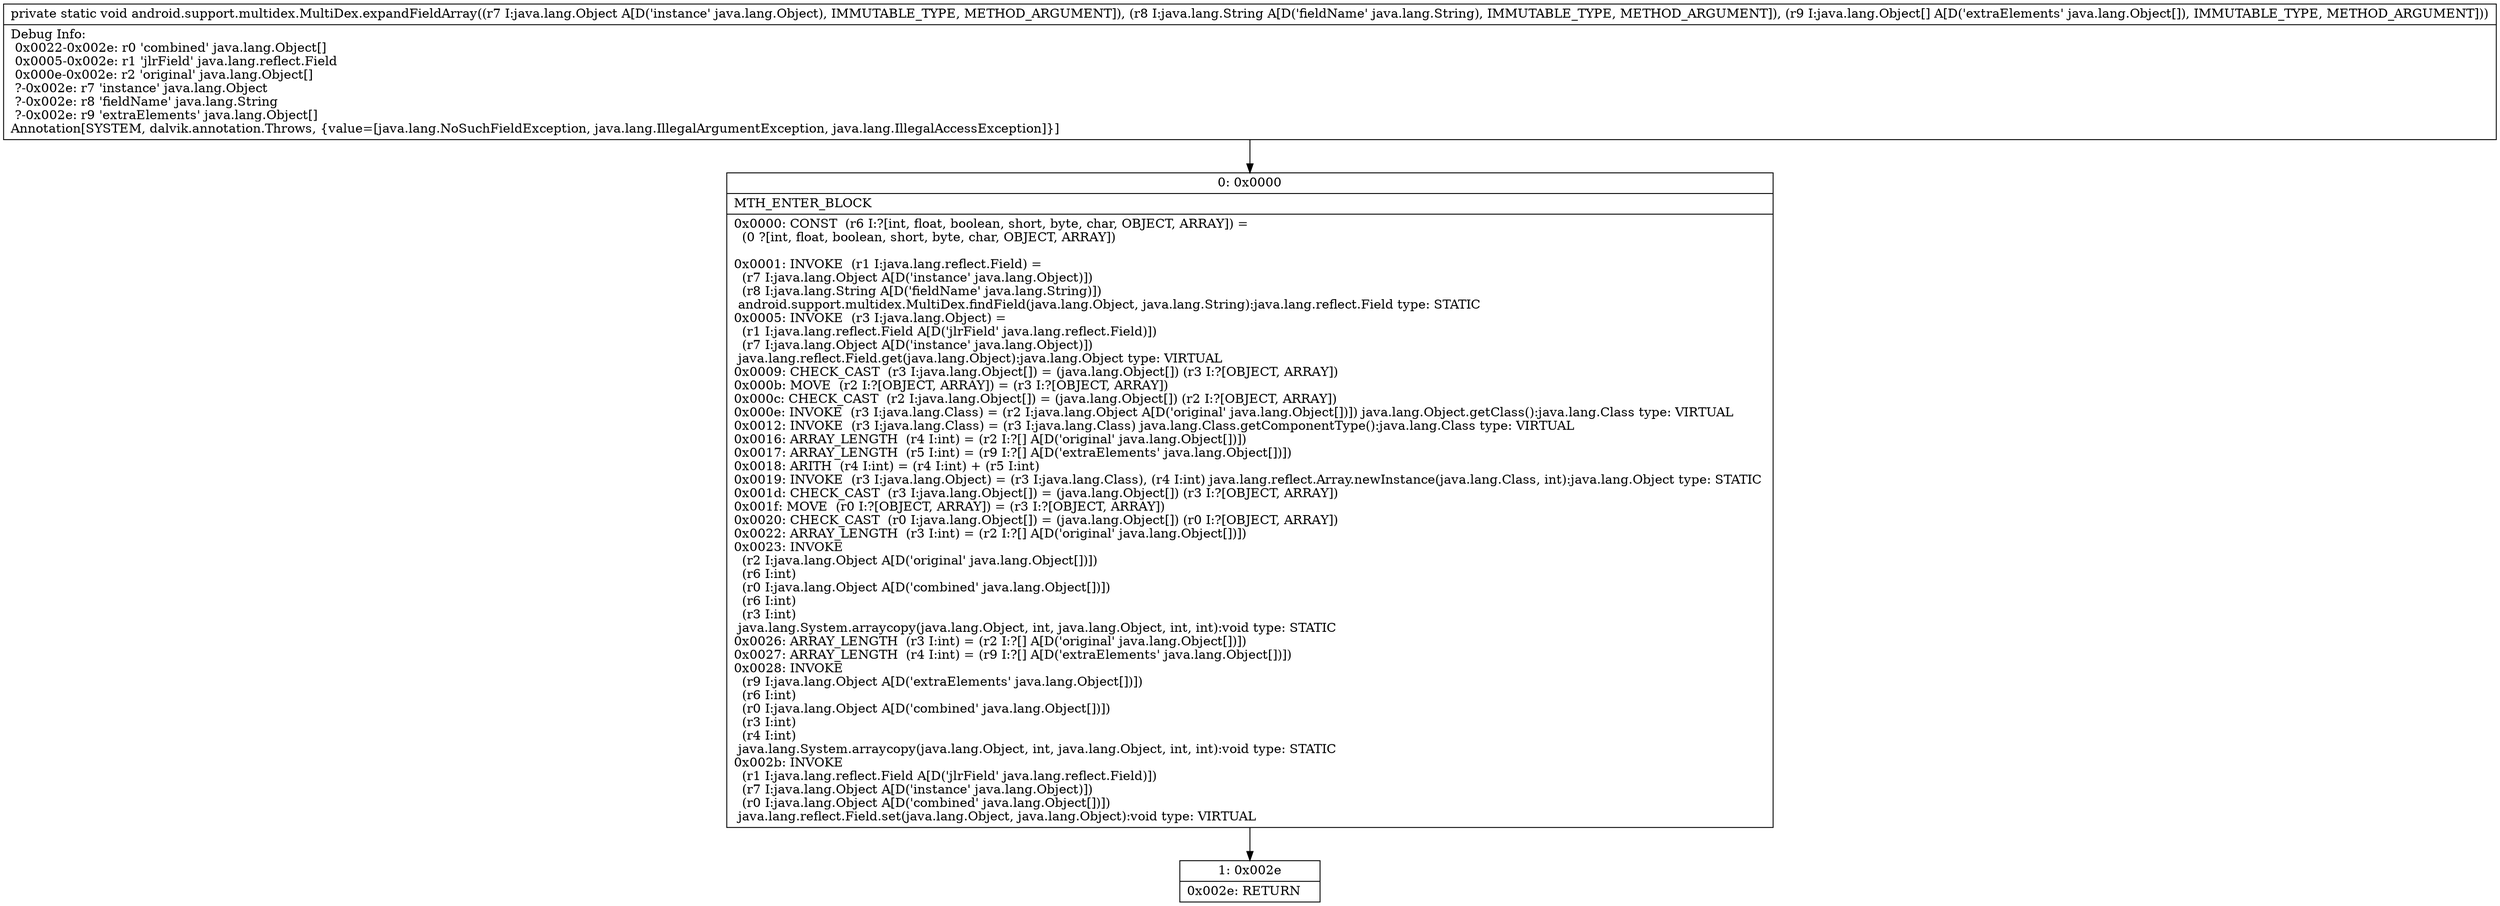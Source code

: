 digraph "CFG forandroid.support.multidex.MultiDex.expandFieldArray(Ljava\/lang\/Object;Ljava\/lang\/String;[Ljava\/lang\/Object;)V" {
Node_0 [shape=record,label="{0\:\ 0x0000|MTH_ENTER_BLOCK\l|0x0000: CONST  (r6 I:?[int, float, boolean, short, byte, char, OBJECT, ARRAY]) = \l  (0 ?[int, float, boolean, short, byte, char, OBJECT, ARRAY])\l \l0x0001: INVOKE  (r1 I:java.lang.reflect.Field) = \l  (r7 I:java.lang.Object A[D('instance' java.lang.Object)])\l  (r8 I:java.lang.String A[D('fieldName' java.lang.String)])\l android.support.multidex.MultiDex.findField(java.lang.Object, java.lang.String):java.lang.reflect.Field type: STATIC \l0x0005: INVOKE  (r3 I:java.lang.Object) = \l  (r1 I:java.lang.reflect.Field A[D('jlrField' java.lang.reflect.Field)])\l  (r7 I:java.lang.Object A[D('instance' java.lang.Object)])\l java.lang.reflect.Field.get(java.lang.Object):java.lang.Object type: VIRTUAL \l0x0009: CHECK_CAST  (r3 I:java.lang.Object[]) = (java.lang.Object[]) (r3 I:?[OBJECT, ARRAY]) \l0x000b: MOVE  (r2 I:?[OBJECT, ARRAY]) = (r3 I:?[OBJECT, ARRAY]) \l0x000c: CHECK_CAST  (r2 I:java.lang.Object[]) = (java.lang.Object[]) (r2 I:?[OBJECT, ARRAY]) \l0x000e: INVOKE  (r3 I:java.lang.Class) = (r2 I:java.lang.Object A[D('original' java.lang.Object[])]) java.lang.Object.getClass():java.lang.Class type: VIRTUAL \l0x0012: INVOKE  (r3 I:java.lang.Class) = (r3 I:java.lang.Class) java.lang.Class.getComponentType():java.lang.Class type: VIRTUAL \l0x0016: ARRAY_LENGTH  (r4 I:int) = (r2 I:?[] A[D('original' java.lang.Object[])]) \l0x0017: ARRAY_LENGTH  (r5 I:int) = (r9 I:?[] A[D('extraElements' java.lang.Object[])]) \l0x0018: ARITH  (r4 I:int) = (r4 I:int) + (r5 I:int) \l0x0019: INVOKE  (r3 I:java.lang.Object) = (r3 I:java.lang.Class), (r4 I:int) java.lang.reflect.Array.newInstance(java.lang.Class, int):java.lang.Object type: STATIC \l0x001d: CHECK_CAST  (r3 I:java.lang.Object[]) = (java.lang.Object[]) (r3 I:?[OBJECT, ARRAY]) \l0x001f: MOVE  (r0 I:?[OBJECT, ARRAY]) = (r3 I:?[OBJECT, ARRAY]) \l0x0020: CHECK_CAST  (r0 I:java.lang.Object[]) = (java.lang.Object[]) (r0 I:?[OBJECT, ARRAY]) \l0x0022: ARRAY_LENGTH  (r3 I:int) = (r2 I:?[] A[D('original' java.lang.Object[])]) \l0x0023: INVOKE  \l  (r2 I:java.lang.Object A[D('original' java.lang.Object[])])\l  (r6 I:int)\l  (r0 I:java.lang.Object A[D('combined' java.lang.Object[])])\l  (r6 I:int)\l  (r3 I:int)\l java.lang.System.arraycopy(java.lang.Object, int, java.lang.Object, int, int):void type: STATIC \l0x0026: ARRAY_LENGTH  (r3 I:int) = (r2 I:?[] A[D('original' java.lang.Object[])]) \l0x0027: ARRAY_LENGTH  (r4 I:int) = (r9 I:?[] A[D('extraElements' java.lang.Object[])]) \l0x0028: INVOKE  \l  (r9 I:java.lang.Object A[D('extraElements' java.lang.Object[])])\l  (r6 I:int)\l  (r0 I:java.lang.Object A[D('combined' java.lang.Object[])])\l  (r3 I:int)\l  (r4 I:int)\l java.lang.System.arraycopy(java.lang.Object, int, java.lang.Object, int, int):void type: STATIC \l0x002b: INVOKE  \l  (r1 I:java.lang.reflect.Field A[D('jlrField' java.lang.reflect.Field)])\l  (r7 I:java.lang.Object A[D('instance' java.lang.Object)])\l  (r0 I:java.lang.Object A[D('combined' java.lang.Object[])])\l java.lang.reflect.Field.set(java.lang.Object, java.lang.Object):void type: VIRTUAL \l}"];
Node_1 [shape=record,label="{1\:\ 0x002e|0x002e: RETURN   \l}"];
MethodNode[shape=record,label="{private static void android.support.multidex.MultiDex.expandFieldArray((r7 I:java.lang.Object A[D('instance' java.lang.Object), IMMUTABLE_TYPE, METHOD_ARGUMENT]), (r8 I:java.lang.String A[D('fieldName' java.lang.String), IMMUTABLE_TYPE, METHOD_ARGUMENT]), (r9 I:java.lang.Object[] A[D('extraElements' java.lang.Object[]), IMMUTABLE_TYPE, METHOD_ARGUMENT]))  | Debug Info:\l  0x0022\-0x002e: r0 'combined' java.lang.Object[]\l  0x0005\-0x002e: r1 'jlrField' java.lang.reflect.Field\l  0x000e\-0x002e: r2 'original' java.lang.Object[]\l  ?\-0x002e: r7 'instance' java.lang.Object\l  ?\-0x002e: r8 'fieldName' java.lang.String\l  ?\-0x002e: r9 'extraElements' java.lang.Object[]\lAnnotation[SYSTEM, dalvik.annotation.Throws, \{value=[java.lang.NoSuchFieldException, java.lang.IllegalArgumentException, java.lang.IllegalAccessException]\}]\l}"];
MethodNode -> Node_0;
Node_0 -> Node_1;
}

